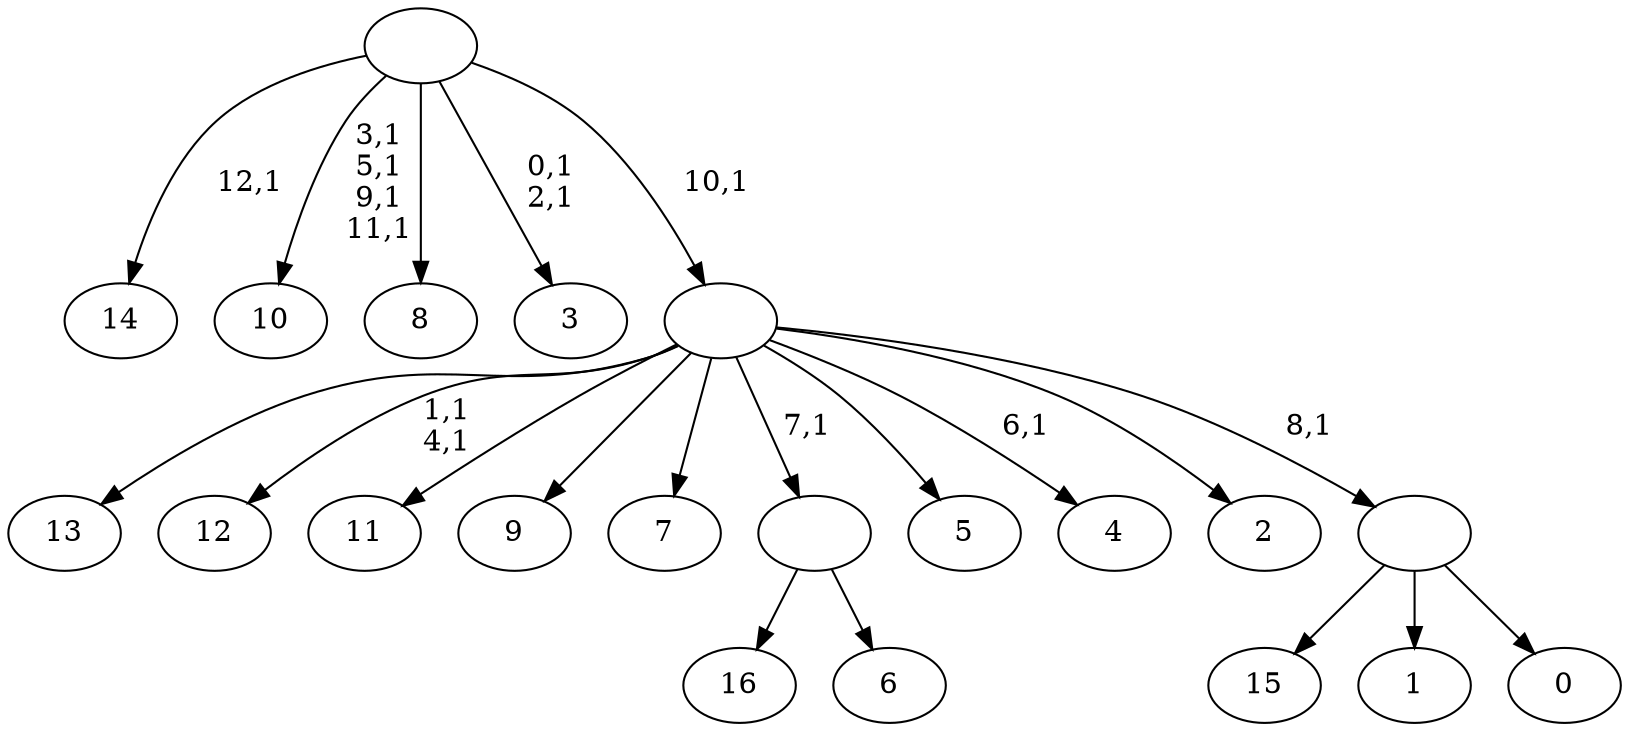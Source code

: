 digraph T {
	30 [label="16"]
	29 [label="15"]
	28 [label="14"]
	26 [label="13"]
	25 [label="12"]
	22 [label="11"]
	21 [label="10"]
	16 [label="9"]
	15 [label="8"]
	14 [label="7"]
	13 [label="6"]
	12 [label=""]
	11 [label="5"]
	10 [label="4"]
	8 [label="3"]
	5 [label="2"]
	4 [label="1"]
	3 [label="0"]
	2 [label=""]
	1 [label=""]
	0 [label=""]
	12 -> 30 [label=""]
	12 -> 13 [label=""]
	2 -> 29 [label=""]
	2 -> 4 [label=""]
	2 -> 3 [label=""]
	1 -> 10 [label="6,1"]
	1 -> 25 [label="1,1\n4,1"]
	1 -> 26 [label=""]
	1 -> 22 [label=""]
	1 -> 16 [label=""]
	1 -> 14 [label=""]
	1 -> 12 [label="7,1"]
	1 -> 11 [label=""]
	1 -> 5 [label=""]
	1 -> 2 [label="8,1"]
	0 -> 8 [label="0,1\n2,1"]
	0 -> 21 [label="3,1\n5,1\n9,1\n11,1"]
	0 -> 28 [label="12,1"]
	0 -> 15 [label=""]
	0 -> 1 [label="10,1"]
}
